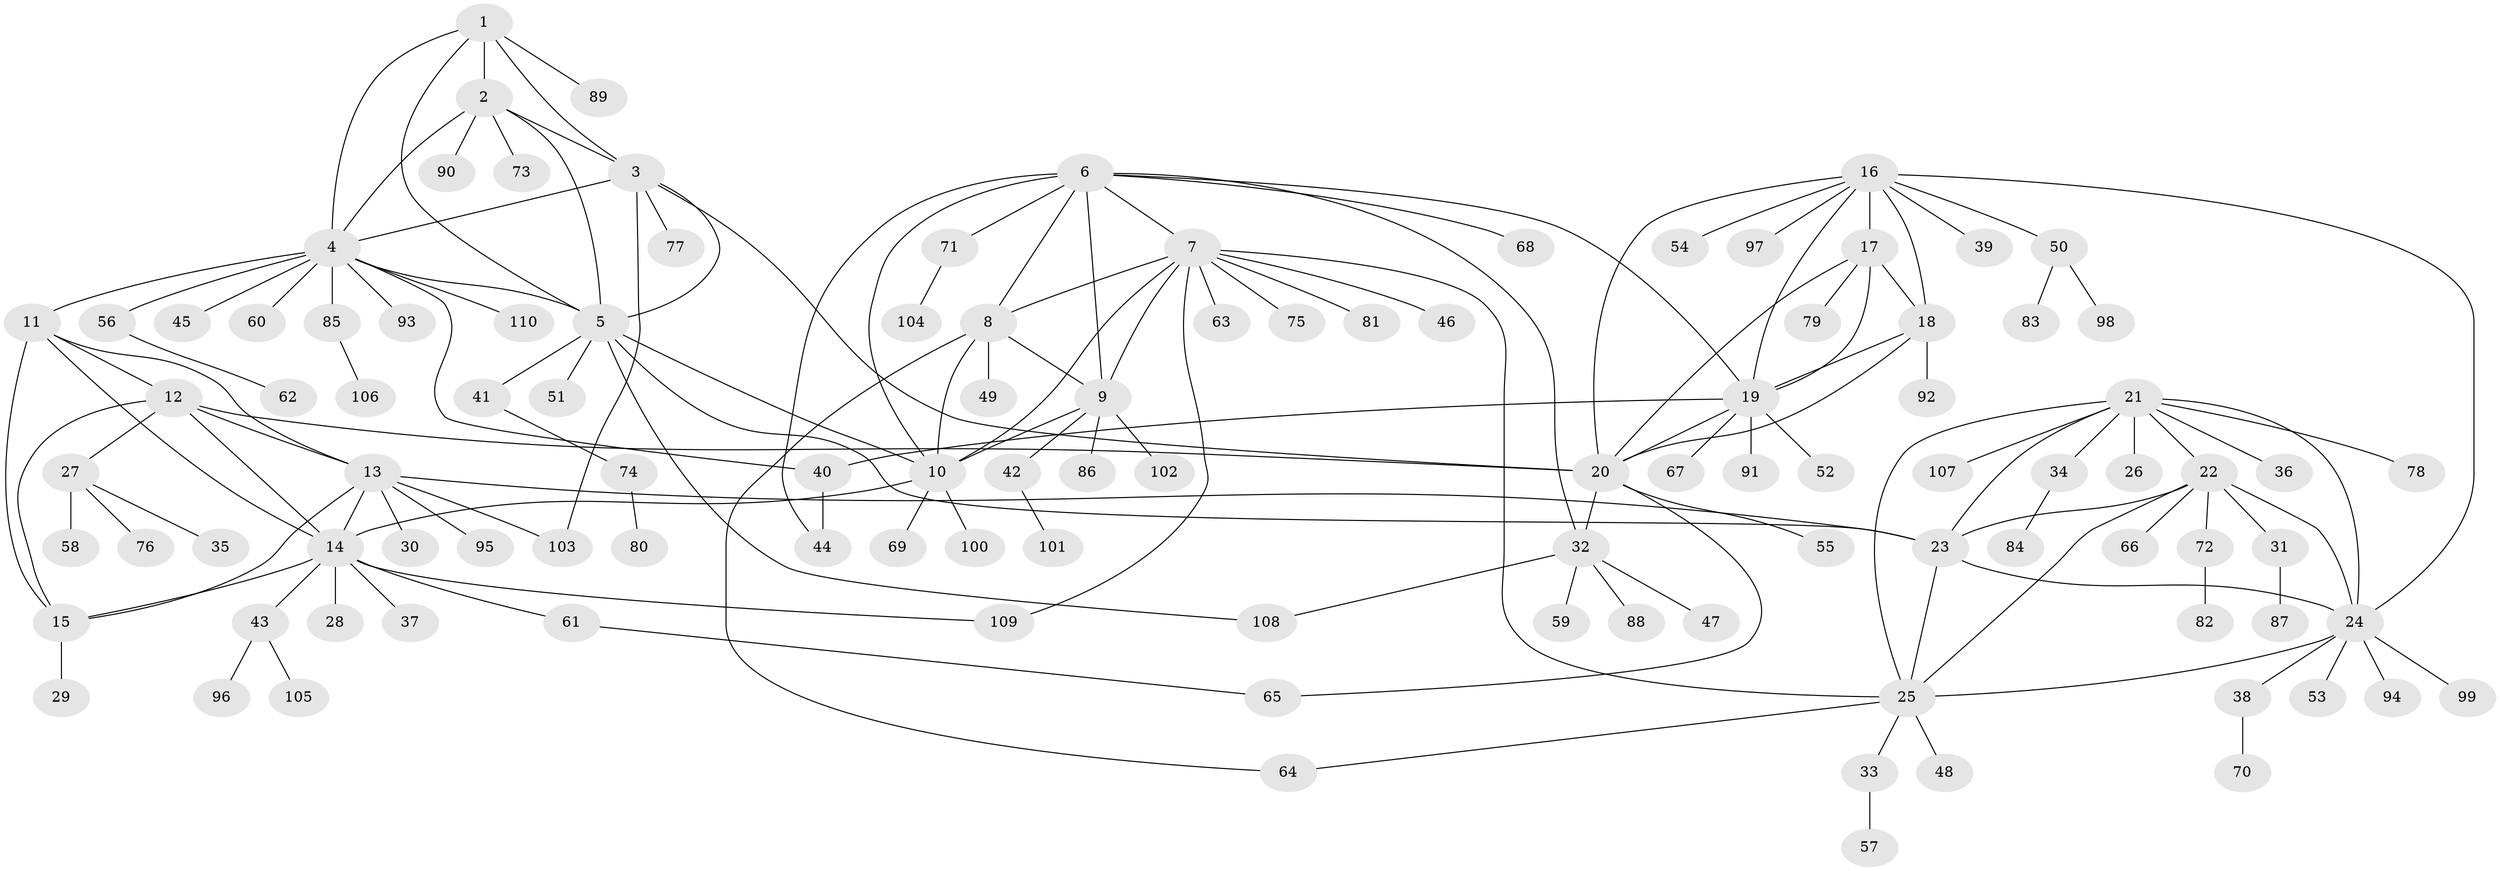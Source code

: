 // Generated by graph-tools (version 1.1) at 2025/26/03/09/25 03:26:37]
// undirected, 110 vertices, 153 edges
graph export_dot {
graph [start="1"]
  node [color=gray90,style=filled];
  1;
  2;
  3;
  4;
  5;
  6;
  7;
  8;
  9;
  10;
  11;
  12;
  13;
  14;
  15;
  16;
  17;
  18;
  19;
  20;
  21;
  22;
  23;
  24;
  25;
  26;
  27;
  28;
  29;
  30;
  31;
  32;
  33;
  34;
  35;
  36;
  37;
  38;
  39;
  40;
  41;
  42;
  43;
  44;
  45;
  46;
  47;
  48;
  49;
  50;
  51;
  52;
  53;
  54;
  55;
  56;
  57;
  58;
  59;
  60;
  61;
  62;
  63;
  64;
  65;
  66;
  67;
  68;
  69;
  70;
  71;
  72;
  73;
  74;
  75;
  76;
  77;
  78;
  79;
  80;
  81;
  82;
  83;
  84;
  85;
  86;
  87;
  88;
  89;
  90;
  91;
  92;
  93;
  94;
  95;
  96;
  97;
  98;
  99;
  100;
  101;
  102;
  103;
  104;
  105;
  106;
  107;
  108;
  109;
  110;
  1 -- 2;
  1 -- 3;
  1 -- 4;
  1 -- 5;
  1 -- 89;
  2 -- 3;
  2 -- 4;
  2 -- 5;
  2 -- 73;
  2 -- 90;
  3 -- 4;
  3 -- 5;
  3 -- 20;
  3 -- 77;
  3 -- 103;
  4 -- 5;
  4 -- 11;
  4 -- 40;
  4 -- 45;
  4 -- 56;
  4 -- 60;
  4 -- 85;
  4 -- 93;
  4 -- 110;
  5 -- 10;
  5 -- 23;
  5 -- 41;
  5 -- 51;
  5 -- 108;
  6 -- 7;
  6 -- 8;
  6 -- 9;
  6 -- 10;
  6 -- 19;
  6 -- 32;
  6 -- 44;
  6 -- 68;
  6 -- 71;
  7 -- 8;
  7 -- 9;
  7 -- 10;
  7 -- 25;
  7 -- 46;
  7 -- 63;
  7 -- 75;
  7 -- 81;
  7 -- 109;
  8 -- 9;
  8 -- 10;
  8 -- 49;
  8 -- 64;
  9 -- 10;
  9 -- 42;
  9 -- 86;
  9 -- 102;
  10 -- 14;
  10 -- 69;
  10 -- 100;
  11 -- 12;
  11 -- 13;
  11 -- 14;
  11 -- 15;
  12 -- 13;
  12 -- 14;
  12 -- 15;
  12 -- 20;
  12 -- 27;
  13 -- 14;
  13 -- 15;
  13 -- 23;
  13 -- 30;
  13 -- 95;
  13 -- 103;
  14 -- 15;
  14 -- 28;
  14 -- 37;
  14 -- 43;
  14 -- 61;
  14 -- 109;
  15 -- 29;
  16 -- 17;
  16 -- 18;
  16 -- 19;
  16 -- 20;
  16 -- 24;
  16 -- 39;
  16 -- 50;
  16 -- 54;
  16 -- 97;
  17 -- 18;
  17 -- 19;
  17 -- 20;
  17 -- 79;
  18 -- 19;
  18 -- 20;
  18 -- 92;
  19 -- 20;
  19 -- 40;
  19 -- 52;
  19 -- 67;
  19 -- 91;
  20 -- 32;
  20 -- 55;
  20 -- 65;
  21 -- 22;
  21 -- 23;
  21 -- 24;
  21 -- 25;
  21 -- 26;
  21 -- 34;
  21 -- 36;
  21 -- 78;
  21 -- 107;
  22 -- 23;
  22 -- 24;
  22 -- 25;
  22 -- 31;
  22 -- 66;
  22 -- 72;
  23 -- 24;
  23 -- 25;
  24 -- 25;
  24 -- 38;
  24 -- 53;
  24 -- 94;
  24 -- 99;
  25 -- 33;
  25 -- 48;
  25 -- 64;
  27 -- 35;
  27 -- 58;
  27 -- 76;
  31 -- 87;
  32 -- 47;
  32 -- 59;
  32 -- 88;
  32 -- 108;
  33 -- 57;
  34 -- 84;
  38 -- 70;
  40 -- 44;
  41 -- 74;
  42 -- 101;
  43 -- 96;
  43 -- 105;
  50 -- 83;
  50 -- 98;
  56 -- 62;
  61 -- 65;
  71 -- 104;
  72 -- 82;
  74 -- 80;
  85 -- 106;
}
